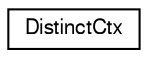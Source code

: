 digraph "Graphical Class Hierarchy"
{
  edge [fontname="FreeSans",fontsize="10",labelfontname="FreeSans",labelfontsize="10"];
  node [fontname="FreeSans",fontsize="10",shape=record];
  rankdir="LR";
  Node0 [label="DistinctCtx",height=0.2,width=0.4,color="black", fillcolor="white", style="filled",URL="$structDistinctCtx.html"];
}
